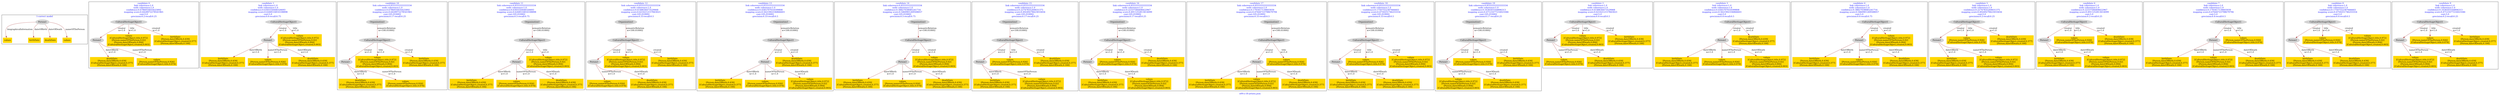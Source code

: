 digraph n0 {
fontcolor="blue"
remincross="true"
label="s09-s-18-artists.json"
subgraph cluster_0 {
label="1-correct model"
n2[style="filled",color="white",fillcolor="lightgray",label="Person1"];
n3[shape="plaintext",style="filled",fillcolor="gold",label="values"];
n4[shape="plaintext",style="filled",fillcolor="gold",label="birthDate"];
n5[shape="plaintext",style="filled",fillcolor="gold",label="deathDate"];
n6[shape="plaintext",style="filled",fillcolor="gold",label="values"];
}
subgraph cluster_1 {
label="candidate 0\nlink coherence:1.0\nnode coherence:1.0\nconfidence:0.6786916835625892\nmapping score:0.6428972278541965\ncost:5.0\n-precision:0.2-recall:0.25"
n8[style="filled",color="white",fillcolor="lightgray",label="CulturalHeritageObject1"];
n9[style="filled",color="white",fillcolor="lightgray",label="Person1"];
n10[shape="plaintext",style="filled",fillcolor="gold",label="deathDate\n[Person,dateOfBirth,0.439]\n[CulturalHeritageObject,created,0.377]\n[Person,dateOfDeath,0.184]"];
n11[shape="plaintext",style="filled",fillcolor="gold",label="values\n[CulturalHeritageObject,title,0.972]\n[Person,nameOfThePerson,0.02]\n[Person,dateOfDeath,0.004]\n[CulturalHeritageObject,created,0.003]"];
n12[shape="plaintext",style="filled",fillcolor="gold",label="values\n[Person,nameOfThePerson,0.926]\n[CulturalHeritageObject,title,0.074]"];
n13[shape="plaintext",style="filled",fillcolor="gold",label="birthDate\n[Person,dateOfBirth,0.439]\n[CulturalHeritageObject,created,0.377]\n[Person,dateOfDeath,0.184]"];
}
subgraph cluster_2 {
label="candidate 1\nlink coherence:1.0\nnode coherence:1.0\nconfidence:0.6305550448326693\nmapping score:0.6268516816108898\ncost:5.0\n-precision:0.6-recall:0.75"
n15[style="filled",color="white",fillcolor="lightgray",label="CulturalHeritageObject1"];
n16[style="filled",color="white",fillcolor="lightgray",label="Person1"];
n17[shape="plaintext",style="filled",fillcolor="gold",label="birthDate\n[Person,dateOfBirth,0.439]\n[CulturalHeritageObject,created,0.377]\n[Person,dateOfDeath,0.184]"];
n18[shape="plaintext",style="filled",fillcolor="gold",label="values\n[CulturalHeritageObject,title,0.972]\n[Person,nameOfThePerson,0.02]\n[Person,dateOfDeath,0.004]\n[CulturalHeritageObject,created,0.003]"];
n19[shape="plaintext",style="filled",fillcolor="gold",label="values\n[Person,nameOfThePerson,0.926]\n[CulturalHeritageObject,title,0.074]"];
n20[shape="plaintext",style="filled",fillcolor="gold",label="deathDate\n[Person,dateOfBirth,0.439]\n[CulturalHeritageObject,created,0.377]\n[Person,dateOfDeath,0.184]"];
}
subgraph cluster_3 {
label="candidate 10\nlink coherence:0.8333333333333334\nnode coherence:1.0\nconfidence:0.6786916835625892\nmapping score:0.6428972278541965\ncost:105.010002\n-precision:0.17-recall:0.25"
n22[style="filled",color="white",fillcolor="lightgray",label="CulturalHeritageObject1"];
n23[style="filled",color="white",fillcolor="lightgray",label="Person1"];
n24[style="filled",color="white",fillcolor="lightgray",label="Organization1"];
n25[shape="plaintext",style="filled",fillcolor="gold",label="deathDate\n[Person,dateOfBirth,0.439]\n[CulturalHeritageObject,created,0.377]\n[Person,dateOfDeath,0.184]"];
n26[shape="plaintext",style="filled",fillcolor="gold",label="values\n[CulturalHeritageObject,title,0.972]\n[Person,nameOfThePerson,0.02]\n[Person,dateOfDeath,0.004]\n[CulturalHeritageObject,created,0.003]"];
n27[shape="plaintext",style="filled",fillcolor="gold",label="values\n[Person,nameOfThePerson,0.926]\n[CulturalHeritageObject,title,0.074]"];
n28[shape="plaintext",style="filled",fillcolor="gold",label="birthDate\n[Person,dateOfBirth,0.439]\n[CulturalHeritageObject,created,0.377]\n[Person,dateOfDeath,0.184]"];
}
subgraph cluster_4 {
label="candidate 11\nlink coherence:0.8333333333333334\nnode coherence:1.0\nconfidence:0.6305550448326693\nmapping score:0.6268516816108898\ncost:105.010002\n-precision:0.5-recall:0.75"
n30[style="filled",color="white",fillcolor="lightgray",label="CulturalHeritageObject1"];
n31[style="filled",color="white",fillcolor="lightgray",label="Person1"];
n32[style="filled",color="white",fillcolor="lightgray",label="Organization1"];
n33[shape="plaintext",style="filled",fillcolor="gold",label="birthDate\n[Person,dateOfBirth,0.439]\n[CulturalHeritageObject,created,0.377]\n[Person,dateOfDeath,0.184]"];
n34[shape="plaintext",style="filled",fillcolor="gold",label="values\n[CulturalHeritageObject,title,0.972]\n[Person,nameOfThePerson,0.02]\n[Person,dateOfDeath,0.004]\n[CulturalHeritageObject,created,0.003]"];
n35[shape="plaintext",style="filled",fillcolor="gold",label="values\n[Person,nameOfThePerson,0.926]\n[CulturalHeritageObject,title,0.074]"];
n36[shape="plaintext",style="filled",fillcolor="gold",label="deathDate\n[Person,dateOfBirth,0.439]\n[CulturalHeritageObject,created,0.377]\n[Person,dateOfDeath,0.184]"];
}
subgraph cluster_5 {
label="candidate 12\nlink coherence:0.8333333333333334\nnode coherence:1.0\nconfidence:0.6148636473529068\nmapping score:0.6216212157843023\ncost:105.010002\n-precision:0.33-recall:0.5"
n38[style="filled",color="white",fillcolor="lightgray",label="CulturalHeritageObject1"];
n39[style="filled",color="white",fillcolor="lightgray",label="Person1"];
n40[style="filled",color="white",fillcolor="lightgray",label="Organization1"];
n41[shape="plaintext",style="filled",fillcolor="gold",label="values\n[CulturalHeritageObject,title,0.972]\n[Person,nameOfThePerson,0.02]\n[Person,dateOfDeath,0.004]\n[CulturalHeritageObject,created,0.003]"];
n42[shape="plaintext",style="filled",fillcolor="gold",label="values\n[Person,nameOfThePerson,0.926]\n[CulturalHeritageObject,title,0.074]"];
n43[shape="plaintext",style="filled",fillcolor="gold",label="birthDate\n[Person,dateOfBirth,0.439]\n[CulturalHeritageObject,created,0.377]\n[Person,dateOfDeath,0.184]"];
n44[shape="plaintext",style="filled",fillcolor="gold",label="deathDate\n[Person,dateOfBirth,0.439]\n[CulturalHeritageObject,created,0.377]\n[Person,dateOfDeath,0.184]"];
}
subgraph cluster_6 {
label="candidate 13\nlink coherence:0.8333333333333334\nnode coherence:1.0\nconfidence:0.4365707010599808\nmapping score:0.5621902336866603\ncost:105.010002\n-precision:0.33-recall:0.5"
n46[style="filled",color="white",fillcolor="lightgray",label="CulturalHeritageObject1"];
n47[style="filled",color="white",fillcolor="lightgray",label="Person1"];
n48[style="filled",color="white",fillcolor="lightgray",label="Organization1"];
n49[shape="plaintext",style="filled",fillcolor="gold",label="birthDate\n[Person,dateOfBirth,0.439]\n[CulturalHeritageObject,created,0.377]\n[Person,dateOfDeath,0.184]"];
n50[shape="plaintext",style="filled",fillcolor="gold",label="values\n[Person,nameOfThePerson,0.926]\n[CulturalHeritageObject,title,0.074]"];
n51[shape="plaintext",style="filled",fillcolor="gold",label="deathDate\n[Person,dateOfBirth,0.439]\n[CulturalHeritageObject,created,0.377]\n[Person,dateOfDeath,0.184]"];
n52[shape="plaintext",style="filled",fillcolor="gold",label="values\n[CulturalHeritageObject,title,0.972]\n[Person,nameOfThePerson,0.02]\n[Person,dateOfDeath,0.004]\n[CulturalHeritageObject,created,0.003]"];
}
subgraph cluster_7 {
label="candidate 14\nlink coherence:0.8333333333333334\nnode coherence:1.0\nconfidence:0.38827038085241716\nmapping score:0.5460901269508057\ncost:105.010002\n-precision:0.5-recall:0.75"
n54[style="filled",color="white",fillcolor="lightgray",label="CulturalHeritageObject1"];
n55[style="filled",color="white",fillcolor="lightgray",label="Person1"];
n56[style="filled",color="white",fillcolor="lightgray",label="Organization1"];
n57[shape="plaintext",style="filled",fillcolor="gold",label="birthDate\n[Person,dateOfBirth,0.439]\n[CulturalHeritageObject,created,0.377]\n[Person,dateOfDeath,0.184]"];
n58[shape="plaintext",style="filled",fillcolor="gold",label="values\n[Person,nameOfThePerson,0.926]\n[CulturalHeritageObject,title,0.074]"];
n59[shape="plaintext",style="filled",fillcolor="gold",label="values\n[CulturalHeritageObject,title,0.972]\n[Person,nameOfThePerson,0.02]\n[Person,dateOfDeath,0.004]\n[CulturalHeritageObject,created,0.003]"];
n60[shape="plaintext",style="filled",fillcolor="gold",label="deathDate\n[Person,dateOfBirth,0.439]\n[CulturalHeritageObject,created,0.377]\n[Person,dateOfDeath,0.184]"];
}
subgraph cluster_8 {
label="candidate 15\nlink coherence:0.8333333333333334\nnode coherence:1.0\nconfidence:0.22747835269031375\nmapping score:0.49249278423010456\ncost:105.010002\n-precision:0.17-recall:0.25"
n62[style="filled",color="white",fillcolor="lightgray",label="CulturalHeritageObject1"];
n63[style="filled",color="white",fillcolor="lightgray",label="Person1"];
n64[style="filled",color="white",fillcolor="lightgray",label="Organization1"];
n65[shape="plaintext",style="filled",fillcolor="gold",label="birthDate\n[Person,dateOfBirth,0.439]\n[CulturalHeritageObject,created,0.377]\n[Person,dateOfDeath,0.184]"];
n66[shape="plaintext",style="filled",fillcolor="gold",label="values\n[Person,nameOfThePerson,0.926]\n[CulturalHeritageObject,title,0.074]"];
n67[shape="plaintext",style="filled",fillcolor="gold",label="values\n[CulturalHeritageObject,title,0.972]\n[Person,nameOfThePerson,0.02]\n[Person,dateOfDeath,0.004]\n[CulturalHeritageObject,created,0.003]"];
n68[shape="plaintext",style="filled",fillcolor="gold",label="deathDate\n[Person,dateOfBirth,0.439]\n[CulturalHeritageObject,created,0.377]\n[Person,dateOfDeath,0.184]"];
}
subgraph cluster_9 {
label="candidate 16\nlink coherence:0.8333333333333334\nnode coherence:1.0\nconfidence:0.22337584408422967\nmapping score:0.4911252813614099\ncost:105.010002\n-precision:0.17-recall:0.25"
n70[style="filled",color="white",fillcolor="lightgray",label="CulturalHeritageObject1"];
n71[style="filled",color="white",fillcolor="lightgray",label="Person1"];
n72[style="filled",color="white",fillcolor="lightgray",label="Organization1"];
n73[shape="plaintext",style="filled",fillcolor="gold",label="birthDate\n[Person,dateOfBirth,0.439]\n[CulturalHeritageObject,created,0.377]\n[Person,dateOfDeath,0.184]"];
n74[shape="plaintext",style="filled",fillcolor="gold",label="values\n[Person,nameOfThePerson,0.926]\n[CulturalHeritageObject,title,0.074]"];
n75[shape="plaintext",style="filled",fillcolor="gold",label="deathDate\n[Person,dateOfBirth,0.439]\n[CulturalHeritageObject,created,0.377]\n[Person,dateOfDeath,0.184]"];
n76[shape="plaintext",style="filled",fillcolor="gold",label="values\n[CulturalHeritageObject,title,0.972]\n[Person,nameOfThePerson,0.02]\n[Person,dateOfDeath,0.004]\n[CulturalHeritageObject,created,0.003]"];
}
subgraph cluster_10 {
label="candidate 17\nlink coherence:0.8333333333333334\nnode coherence:1.0\nconfidence:0.1793417139603939\nmapping score:0.47644723798679794\ncost:105.010002\n-precision:0.33-recall:0.5"
n78[style="filled",color="white",fillcolor="lightgray",label="CulturalHeritageObject1"];
n79[style="filled",color="white",fillcolor="lightgray",label="Person1"];
n80[style="filled",color="white",fillcolor="lightgray",label="Organization1"];
n81[shape="plaintext",style="filled",fillcolor="gold",label="birthDate\n[Person,dateOfBirth,0.439]\n[CulturalHeritageObject,created,0.377]\n[Person,dateOfDeath,0.184]"];
n82[shape="plaintext",style="filled",fillcolor="gold",label="values\n[Person,nameOfThePerson,0.926]\n[CulturalHeritageObject,title,0.074]"];
n83[shape="plaintext",style="filled",fillcolor="gold",label="values\n[CulturalHeritageObject,title,0.972]\n[Person,nameOfThePerson,0.02]\n[Person,dateOfDeath,0.004]\n[CulturalHeritageObject,created,0.003]"];
n84[shape="plaintext",style="filled",fillcolor="gold",label="deathDate\n[Person,dateOfBirth,0.439]\n[CulturalHeritageObject,created,0.377]\n[Person,dateOfDeath,0.184]"];
}
subgraph cluster_11 {
label="candidate 18\nlink coherence:0.8333333333333334\nnode coherence:1.0\nconfidence:0.17507552387666603\nmapping score:0.4750251746255554\ncost:105.010002\n-precision:0.33-recall:0.5"
n86[style="filled",color="white",fillcolor="lightgray",label="CulturalHeritageObject1"];
n87[style="filled",color="white",fillcolor="lightgray",label="Person1"];
n88[style="filled",color="white",fillcolor="lightgray",label="Organization1"];
n89[shape="plaintext",style="filled",fillcolor="gold",label="birthDate\n[Person,dateOfBirth,0.439]\n[CulturalHeritageObject,created,0.377]\n[Person,dateOfDeath,0.184]"];
n90[shape="plaintext",style="filled",fillcolor="gold",label="values\n[Person,nameOfThePerson,0.926]\n[CulturalHeritageObject,title,0.074]"];
n91[shape="plaintext",style="filled",fillcolor="gold",label="values\n[CulturalHeritageObject,title,0.972]\n[Person,nameOfThePerson,0.02]\n[Person,dateOfDeath,0.004]\n[CulturalHeritageObject,created,0.003]"];
n92[shape="plaintext",style="filled",fillcolor="gold",label="deathDate\n[Person,dateOfBirth,0.439]\n[CulturalHeritageObject,created,0.377]\n[Person,dateOfDeath,0.184]"];
}
subgraph cluster_12 {
label="candidate 19\nlink coherence:0.8333333333333334\nnode coherence:1.0\nconfidence:0.1636503164806313\nmapping score:0.47121677216021046\ncost:105.010002\n-precision:0.17-recall:0.25"
n94[style="filled",color="white",fillcolor="lightgray",label="CulturalHeritageObject1"];
n95[style="filled",color="white",fillcolor="lightgray",label="Person1"];
n96[style="filled",color="white",fillcolor="lightgray",label="Organization1"];
n97[shape="plaintext",style="filled",fillcolor="gold",label="values\n[Person,nameOfThePerson,0.926]\n[CulturalHeritageObject,title,0.074]"];
n98[shape="plaintext",style="filled",fillcolor="gold",label="values\n[CulturalHeritageObject,title,0.972]\n[Person,nameOfThePerson,0.02]\n[Person,dateOfDeath,0.004]\n[CulturalHeritageObject,created,0.003]"];
n99[shape="plaintext",style="filled",fillcolor="gold",label="birthDate\n[Person,dateOfBirth,0.439]\n[CulturalHeritageObject,created,0.377]\n[Person,dateOfDeath,0.184]"];
n100[shape="plaintext",style="filled",fillcolor="gold",label="deathDate\n[Person,dateOfBirth,0.439]\n[CulturalHeritageObject,created,0.377]\n[Person,dateOfDeath,0.184]"];
}
subgraph cluster_13 {
label="candidate 2\nlink coherence:1.0\nnode coherence:1.0\nconfidence:0.6148636473529068\nmapping score:0.6216212157843023\ncost:5.0\n-precision:0.4-recall:0.5"
n102[style="filled",color="white",fillcolor="lightgray",label="CulturalHeritageObject1"];
n103[style="filled",color="white",fillcolor="lightgray",label="Person1"];
n104[shape="plaintext",style="filled",fillcolor="gold",label="values\n[CulturalHeritageObject,title,0.972]\n[Person,nameOfThePerson,0.02]\n[Person,dateOfDeath,0.004]\n[CulturalHeritageObject,created,0.003]"];
n105[shape="plaintext",style="filled",fillcolor="gold",label="values\n[Person,nameOfThePerson,0.926]\n[CulturalHeritageObject,title,0.074]"];
n106[shape="plaintext",style="filled",fillcolor="gold",label="birthDate\n[Person,dateOfBirth,0.439]\n[CulturalHeritageObject,created,0.377]\n[Person,dateOfDeath,0.184]"];
n107[shape="plaintext",style="filled",fillcolor="gold",label="deathDate\n[Person,dateOfBirth,0.439]\n[CulturalHeritageObject,created,0.377]\n[Person,dateOfDeath,0.184]"];
}
subgraph cluster_14 {
label="candidate 3\nlink coherence:1.0\nnode coherence:1.0\nconfidence:0.4365707010599808\nmapping score:0.5621902336866603\ncost:5.0\n-precision:0.4-recall:0.5"
n109[style="filled",color="white",fillcolor="lightgray",label="CulturalHeritageObject1"];
n110[style="filled",color="white",fillcolor="lightgray",label="Person1"];
n111[shape="plaintext",style="filled",fillcolor="gold",label="birthDate\n[Person,dateOfBirth,0.439]\n[CulturalHeritageObject,created,0.377]\n[Person,dateOfDeath,0.184]"];
n112[shape="plaintext",style="filled",fillcolor="gold",label="values\n[Person,nameOfThePerson,0.926]\n[CulturalHeritageObject,title,0.074]"];
n113[shape="plaintext",style="filled",fillcolor="gold",label="deathDate\n[Person,dateOfBirth,0.439]\n[CulturalHeritageObject,created,0.377]\n[Person,dateOfDeath,0.184]"];
n114[shape="plaintext",style="filled",fillcolor="gold",label="values\n[CulturalHeritageObject,title,0.972]\n[Person,nameOfThePerson,0.02]\n[Person,dateOfDeath,0.004]\n[CulturalHeritageObject,created,0.003]"];
}
subgraph cluster_15 {
label="candidate 4\nlink coherence:1.0\nnode coherence:1.0\nconfidence:0.38827038085241716\nmapping score:0.5460901269508057\ncost:5.0\n-precision:0.6-recall:0.75"
n116[style="filled",color="white",fillcolor="lightgray",label="CulturalHeritageObject1"];
n117[style="filled",color="white",fillcolor="lightgray",label="Person1"];
n118[shape="plaintext",style="filled",fillcolor="gold",label="birthDate\n[Person,dateOfBirth,0.439]\n[CulturalHeritageObject,created,0.377]\n[Person,dateOfDeath,0.184]"];
n119[shape="plaintext",style="filled",fillcolor="gold",label="values\n[Person,nameOfThePerson,0.926]\n[CulturalHeritageObject,title,0.074]"];
n120[shape="plaintext",style="filled",fillcolor="gold",label="values\n[CulturalHeritageObject,title,0.972]\n[Person,nameOfThePerson,0.02]\n[Person,dateOfDeath,0.004]\n[CulturalHeritageObject,created,0.003]"];
n121[shape="plaintext",style="filled",fillcolor="gold",label="deathDate\n[Person,dateOfBirth,0.439]\n[CulturalHeritageObject,created,0.377]\n[Person,dateOfDeath,0.184]"];
}
subgraph cluster_16 {
label="candidate 5\nlink coherence:1.0\nnode coherence:1.0\nconfidence:0.22747835269031375\nmapping score:0.49249278423010456\ncost:5.0\n-precision:0.2-recall:0.25"
n123[style="filled",color="white",fillcolor="lightgray",label="CulturalHeritageObject1"];
n124[style="filled",color="white",fillcolor="lightgray",label="Person1"];
n125[shape="plaintext",style="filled",fillcolor="gold",label="birthDate\n[Person,dateOfBirth,0.439]\n[CulturalHeritageObject,created,0.377]\n[Person,dateOfDeath,0.184]"];
n126[shape="plaintext",style="filled",fillcolor="gold",label="values\n[Person,nameOfThePerson,0.926]\n[CulturalHeritageObject,title,0.074]"];
n127[shape="plaintext",style="filled",fillcolor="gold",label="values\n[CulturalHeritageObject,title,0.972]\n[Person,nameOfThePerson,0.02]\n[Person,dateOfDeath,0.004]\n[CulturalHeritageObject,created,0.003]"];
n128[shape="plaintext",style="filled",fillcolor="gold",label="deathDate\n[Person,dateOfBirth,0.439]\n[CulturalHeritageObject,created,0.377]\n[Person,dateOfDeath,0.184]"];
}
subgraph cluster_17 {
label="candidate 6\nlink coherence:1.0\nnode coherence:1.0\nconfidence:0.22337584408422967\nmapping score:0.4911252813614099\ncost:5.0\n-precision:0.2-recall:0.25"
n130[style="filled",color="white",fillcolor="lightgray",label="CulturalHeritageObject1"];
n131[style="filled",color="white",fillcolor="lightgray",label="Person1"];
n132[shape="plaintext",style="filled",fillcolor="gold",label="birthDate\n[Person,dateOfBirth,0.439]\n[CulturalHeritageObject,created,0.377]\n[Person,dateOfDeath,0.184]"];
n133[shape="plaintext",style="filled",fillcolor="gold",label="values\n[Person,nameOfThePerson,0.926]\n[CulturalHeritageObject,title,0.074]"];
n134[shape="plaintext",style="filled",fillcolor="gold",label="deathDate\n[Person,dateOfBirth,0.439]\n[CulturalHeritageObject,created,0.377]\n[Person,dateOfDeath,0.184]"];
n135[shape="plaintext",style="filled",fillcolor="gold",label="values\n[CulturalHeritageObject,title,0.972]\n[Person,nameOfThePerson,0.02]\n[Person,dateOfDeath,0.004]\n[CulturalHeritageObject,created,0.003]"];
}
subgraph cluster_18 {
label="candidate 7\nlink coherence:1.0\nnode coherence:1.0\nconfidence:0.1793417139603939\nmapping score:0.47644723798679794\ncost:5.0\n-precision:0.4-recall:0.5"
n137[style="filled",color="white",fillcolor="lightgray",label="CulturalHeritageObject1"];
n138[style="filled",color="white",fillcolor="lightgray",label="Person1"];
n139[shape="plaintext",style="filled",fillcolor="gold",label="birthDate\n[Person,dateOfBirth,0.439]\n[CulturalHeritageObject,created,0.377]\n[Person,dateOfDeath,0.184]"];
n140[shape="plaintext",style="filled",fillcolor="gold",label="values\n[Person,nameOfThePerson,0.926]\n[CulturalHeritageObject,title,0.074]"];
n141[shape="plaintext",style="filled",fillcolor="gold",label="values\n[CulturalHeritageObject,title,0.972]\n[Person,nameOfThePerson,0.02]\n[Person,dateOfDeath,0.004]\n[CulturalHeritageObject,created,0.003]"];
n142[shape="plaintext",style="filled",fillcolor="gold",label="deathDate\n[Person,dateOfBirth,0.439]\n[CulturalHeritageObject,created,0.377]\n[Person,dateOfDeath,0.184]"];
}
subgraph cluster_19 {
label="candidate 8\nlink coherence:1.0\nnode coherence:1.0\nconfidence:0.17507552387666603\nmapping score:0.4750251746255554\ncost:5.0\n-precision:0.4-recall:0.5"
n144[style="filled",color="white",fillcolor="lightgray",label="CulturalHeritageObject1"];
n145[style="filled",color="white",fillcolor="lightgray",label="Person1"];
n146[shape="plaintext",style="filled",fillcolor="gold",label="birthDate\n[Person,dateOfBirth,0.439]\n[CulturalHeritageObject,created,0.377]\n[Person,dateOfDeath,0.184]"];
n147[shape="plaintext",style="filled",fillcolor="gold",label="values\n[Person,nameOfThePerson,0.926]\n[CulturalHeritageObject,title,0.074]"];
n148[shape="plaintext",style="filled",fillcolor="gold",label="values\n[CulturalHeritageObject,title,0.972]\n[Person,nameOfThePerson,0.02]\n[Person,dateOfDeath,0.004]\n[CulturalHeritageObject,created,0.003]"];
n149[shape="plaintext",style="filled",fillcolor="gold",label="deathDate\n[Person,dateOfBirth,0.439]\n[CulturalHeritageObject,created,0.377]\n[Person,dateOfDeath,0.184]"];
}
subgraph cluster_20 {
label="candidate 9\nlink coherence:1.0\nnode coherence:1.0\nconfidence:0.1636503164806313\nmapping score:0.47121677216021046\ncost:5.0\n-precision:0.2-recall:0.25"
n151[style="filled",color="white",fillcolor="lightgray",label="CulturalHeritageObject1"];
n152[style="filled",color="white",fillcolor="lightgray",label="Person1"];
n153[shape="plaintext",style="filled",fillcolor="gold",label="values\n[Person,nameOfThePerson,0.926]\n[CulturalHeritageObject,title,0.074]"];
n154[shape="plaintext",style="filled",fillcolor="gold",label="values\n[CulturalHeritageObject,title,0.972]\n[Person,nameOfThePerson,0.02]\n[Person,dateOfDeath,0.004]\n[CulturalHeritageObject,created,0.003]"];
n155[shape="plaintext",style="filled",fillcolor="gold",label="birthDate\n[Person,dateOfBirth,0.439]\n[CulturalHeritageObject,created,0.377]\n[Person,dateOfDeath,0.184]"];
n156[shape="plaintext",style="filled",fillcolor="gold",label="deathDate\n[Person,dateOfBirth,0.439]\n[CulturalHeritageObject,created,0.377]\n[Person,dateOfDeath,0.184]"];
}
n2 -> n3[color="brown",fontcolor="black",label="biographicalInformation"]
n2 -> n4[color="brown",fontcolor="black",label="dateOfBirth"]
n2 -> n5[color="brown",fontcolor="black",label="dateOfDeath"]
n2 -> n6[color="brown",fontcolor="black",label="nameOfThePerson"]
n8 -> n9[color="brown",fontcolor="black",label="creator\nw=1.0"]
n9 -> n10[color="brown",fontcolor="black",label="dateOfBirth\nw=1.0"]
n8 -> n11[color="brown",fontcolor="black",label="title\nw=1.0"]
n9 -> n12[color="brown",fontcolor="black",label="nameOfThePerson\nw=1.0"]
n8 -> n13[color="brown",fontcolor="black",label="created\nw=1.0"]
n15 -> n16[color="brown",fontcolor="black",label="creator\nw=1.0"]
n16 -> n17[color="brown",fontcolor="black",label="dateOfBirth\nw=1.0"]
n15 -> n18[color="brown",fontcolor="black",label="title\nw=1.0"]
n16 -> n19[color="brown",fontcolor="black",label="nameOfThePerson\nw=1.0"]
n16 -> n20[color="brown",fontcolor="black",label="dateOfDeath\nw=1.0"]
n22 -> n23[color="brown",fontcolor="black",label="creator\nw=1.0"]
n24 -> n22[color="brown",fontcolor="black",label="semanticRelation\nw=100.010002"]
n23 -> n25[color="brown",fontcolor="black",label="dateOfBirth\nw=1.0"]
n22 -> n26[color="brown",fontcolor="black",label="title\nw=1.0"]
n23 -> n27[color="brown",fontcolor="black",label="nameOfThePerson\nw=1.0"]
n22 -> n28[color="brown",fontcolor="black",label="created\nw=1.0"]
n30 -> n31[color="brown",fontcolor="black",label="creator\nw=1.0"]
n32 -> n30[color="brown",fontcolor="black",label="semanticRelation\nw=100.010002"]
n31 -> n33[color="brown",fontcolor="black",label="dateOfBirth\nw=1.0"]
n30 -> n34[color="brown",fontcolor="black",label="title\nw=1.0"]
n31 -> n35[color="brown",fontcolor="black",label="nameOfThePerson\nw=1.0"]
n31 -> n36[color="brown",fontcolor="black",label="dateOfDeath\nw=1.0"]
n38 -> n39[color="brown",fontcolor="black",label="creator\nw=1.0"]
n40 -> n38[color="brown",fontcolor="black",label="semanticRelation\nw=100.010002"]
n38 -> n41[color="brown",fontcolor="black",label="title\nw=1.0"]
n39 -> n42[color="brown",fontcolor="black",label="nameOfThePerson\nw=1.0"]
n38 -> n43[color="brown",fontcolor="black",label="created\nw=1.0"]
n39 -> n44[color="brown",fontcolor="black",label="dateOfDeath\nw=1.0"]
n46 -> n47[color="brown",fontcolor="black",label="creator\nw=1.0"]
n48 -> n46[color="brown",fontcolor="black",label="semanticRelation\nw=100.010002"]
n47 -> n49[color="brown",fontcolor="black",label="dateOfBirth\nw=1.0"]
n47 -> n50[color="brown",fontcolor="black",label="nameOfThePerson\nw=1.0"]
n46 -> n51[color="brown",fontcolor="black",label="created\nw=1.0"]
n47 -> n52[color="brown",fontcolor="black",label="dateOfDeath\nw=1.0"]
n54 -> n55[color="brown",fontcolor="black",label="creator\nw=1.0"]
n56 -> n54[color="brown",fontcolor="black",label="semanticRelation\nw=100.010002"]
n55 -> n57[color="brown",fontcolor="black",label="dateOfBirth\nw=1.0"]
n55 -> n58[color="brown",fontcolor="black",label="nameOfThePerson\nw=1.0"]
n54 -> n59[color="brown",fontcolor="black",label="created\nw=1.0"]
n55 -> n60[color="brown",fontcolor="black",label="dateOfDeath\nw=1.0"]
n62 -> n63[color="brown",fontcolor="black",label="creator\nw=1.0"]
n64 -> n62[color="brown",fontcolor="black",label="semanticRelation\nw=100.010002"]
n63 -> n65[color="brown",fontcolor="black",label="dateOfBirth\nw=1.0"]
n62 -> n66[color="brown",fontcolor="black",label="title\nw=1.0"]
n63 -> n67[color="brown",fontcolor="black",label="nameOfThePerson\nw=1.0"]
n62 -> n68[color="brown",fontcolor="black",label="created\nw=1.0"]
n70 -> n71[color="brown",fontcolor="black",label="creator\nw=1.0"]
n72 -> n70[color="brown",fontcolor="black",label="semanticRelation\nw=100.010002"]
n71 -> n73[color="brown",fontcolor="black",label="dateOfBirth\nw=1.0"]
n70 -> n74[color="brown",fontcolor="black",label="title\nw=1.0"]
n70 -> n75[color="brown",fontcolor="black",label="created\nw=1.0"]
n71 -> n76[color="brown",fontcolor="black",label="dateOfDeath\nw=1.0"]
n78 -> n79[color="brown",fontcolor="black",label="creator\nw=1.0"]
n80 -> n78[color="brown",fontcolor="black",label="semanticRelation\nw=100.010002"]
n79 -> n81[color="brown",fontcolor="black",label="dateOfBirth\nw=1.0"]
n78 -> n82[color="brown",fontcolor="black",label="title\nw=1.0"]
n79 -> n83[color="brown",fontcolor="black",label="nameOfThePerson\nw=1.0"]
n79 -> n84[color="brown",fontcolor="black",label="dateOfDeath\nw=1.0"]
n86 -> n87[color="brown",fontcolor="black",label="creator\nw=1.0"]
n88 -> n86[color="brown",fontcolor="black",label="semanticRelation\nw=100.010002"]
n87 -> n89[color="brown",fontcolor="black",label="dateOfBirth\nw=1.0"]
n86 -> n90[color="brown",fontcolor="black",label="title\nw=1.0"]
n86 -> n91[color="brown",fontcolor="black",label="created\nw=1.0"]
n87 -> n92[color="brown",fontcolor="black",label="dateOfDeath\nw=1.0"]
n94 -> n95[color="brown",fontcolor="black",label="creator\nw=1.0"]
n96 -> n94[color="brown",fontcolor="black",label="semanticRelation\nw=100.010002"]
n94 -> n97[color="brown",fontcolor="black",label="title\nw=1.0"]
n95 -> n98[color="brown",fontcolor="black",label="nameOfThePerson\nw=1.0"]
n94 -> n99[color="brown",fontcolor="black",label="created\nw=1.0"]
n95 -> n100[color="brown",fontcolor="black",label="dateOfDeath\nw=1.0"]
n102 -> n103[color="brown",fontcolor="black",label="creator\nw=1.0"]
n102 -> n104[color="brown",fontcolor="black",label="title\nw=1.0"]
n103 -> n105[color="brown",fontcolor="black",label="nameOfThePerson\nw=1.0"]
n102 -> n106[color="brown",fontcolor="black",label="created\nw=1.0"]
n103 -> n107[color="brown",fontcolor="black",label="dateOfDeath\nw=1.0"]
n109 -> n110[color="brown",fontcolor="black",label="creator\nw=1.0"]
n110 -> n111[color="brown",fontcolor="black",label="dateOfBirth\nw=1.0"]
n110 -> n112[color="brown",fontcolor="black",label="nameOfThePerson\nw=1.0"]
n109 -> n113[color="brown",fontcolor="black",label="created\nw=1.0"]
n110 -> n114[color="brown",fontcolor="black",label="dateOfDeath\nw=1.0"]
n116 -> n117[color="brown",fontcolor="black",label="creator\nw=1.0"]
n117 -> n118[color="brown",fontcolor="black",label="dateOfBirth\nw=1.0"]
n117 -> n119[color="brown",fontcolor="black",label="nameOfThePerson\nw=1.0"]
n116 -> n120[color="brown",fontcolor="black",label="created\nw=1.0"]
n117 -> n121[color="brown",fontcolor="black",label="dateOfDeath\nw=1.0"]
n123 -> n124[color="brown",fontcolor="black",label="creator\nw=1.0"]
n124 -> n125[color="brown",fontcolor="black",label="dateOfBirth\nw=1.0"]
n123 -> n126[color="brown",fontcolor="black",label="title\nw=1.0"]
n124 -> n127[color="brown",fontcolor="black",label="nameOfThePerson\nw=1.0"]
n123 -> n128[color="brown",fontcolor="black",label="created\nw=1.0"]
n130 -> n131[color="brown",fontcolor="black",label="creator\nw=1.0"]
n131 -> n132[color="brown",fontcolor="black",label="dateOfBirth\nw=1.0"]
n130 -> n133[color="brown",fontcolor="black",label="title\nw=1.0"]
n130 -> n134[color="brown",fontcolor="black",label="created\nw=1.0"]
n131 -> n135[color="brown",fontcolor="black",label="dateOfDeath\nw=1.0"]
n137 -> n138[color="brown",fontcolor="black",label="creator\nw=1.0"]
n138 -> n139[color="brown",fontcolor="black",label="dateOfBirth\nw=1.0"]
n137 -> n140[color="brown",fontcolor="black",label="title\nw=1.0"]
n138 -> n141[color="brown",fontcolor="black",label="nameOfThePerson\nw=1.0"]
n138 -> n142[color="brown",fontcolor="black",label="dateOfDeath\nw=1.0"]
n144 -> n145[color="brown",fontcolor="black",label="creator\nw=1.0"]
n145 -> n146[color="brown",fontcolor="black",label="dateOfBirth\nw=1.0"]
n144 -> n147[color="brown",fontcolor="black",label="title\nw=1.0"]
n144 -> n148[color="brown",fontcolor="black",label="created\nw=1.0"]
n145 -> n149[color="brown",fontcolor="black",label="dateOfDeath\nw=1.0"]
n151 -> n152[color="brown",fontcolor="black",label="creator\nw=1.0"]
n151 -> n153[color="brown",fontcolor="black",label="title\nw=1.0"]
n152 -> n154[color="brown",fontcolor="black",label="nameOfThePerson\nw=1.0"]
n151 -> n155[color="brown",fontcolor="black",label="created\nw=1.0"]
n152 -> n156[color="brown",fontcolor="black",label="dateOfDeath\nw=1.0"]
}
